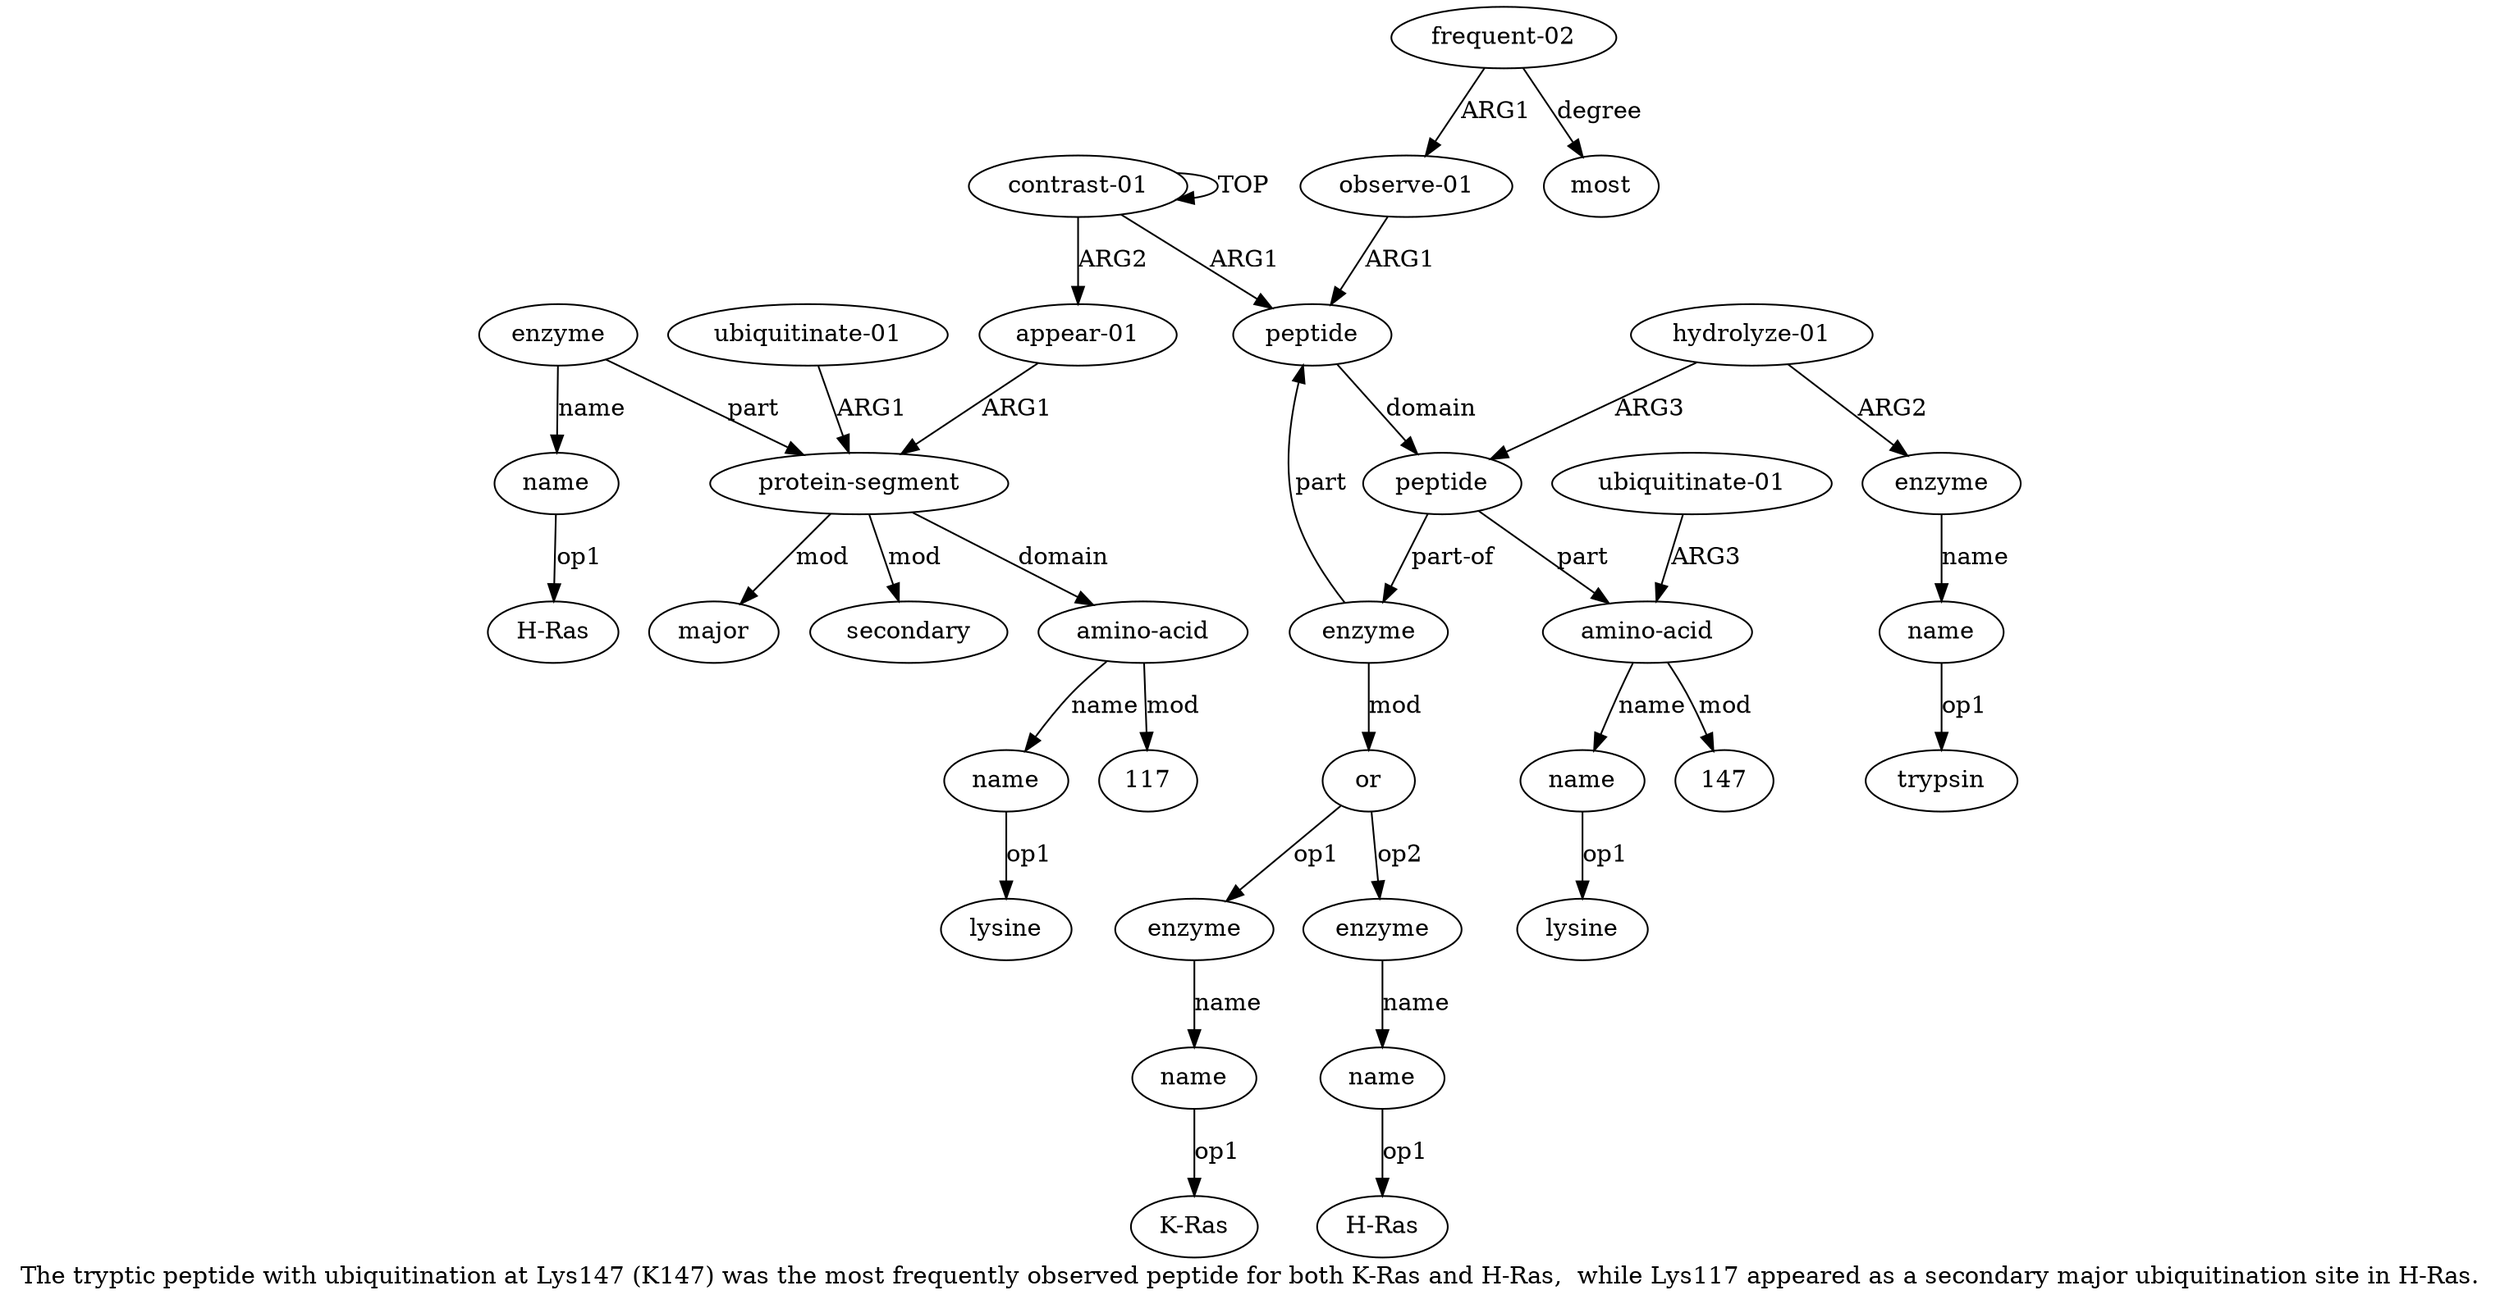 digraph  {
	graph [label="The tryptic peptide with ubiquitination at Lys147 (K147) was the most frequently observed peptide for both K-Ras and H-Ras,  while \
Lys117 appeared as a secondary major ubiquitination site in H-Ras."];
	node [label="\N"];
	a20	 [color=black,
		gold_ind=20,
		gold_label=enzyme,
		label=enzyme,
		test_ind=20,
		test_label=enzyme];
	a21	 [color=black,
		gold_ind=21,
		gold_label=name,
		label=name,
		test_ind=21,
		test_label=name];
	a20 -> a21 [key=0,
	color=black,
	gold_label=name,
	label=name,
	test_label=name];
a19 [color=black,
	gold_ind=19,
	gold_label="protein-segment",
	label="protein-segment",
	test_ind=19,
	test_label="protein-segment"];
a20 -> a19 [key=0,
color=black,
gold_label=part,
label=part,
test_label=part];
"a21 H-Ras" [color=black,
gold_ind=-1,
gold_label="H-Ras",
label="H-Ras",
test_ind=-1,
test_label="H-Ras"];
a21 -> "a21 H-Ras" [key=0,
color=black,
gold_label=op1,
label=op1,
test_label=op1];
a22 [color=black,
gold_ind=22,
gold_label="ubiquitinate-01",
label="ubiquitinate-01",
test_ind=22,
test_label="ubiquitinate-01"];
a22 -> a19 [key=0,
color=black,
gold_label=ARG1,
label=ARG1,
test_label=ARG1];
a23 [color=black,
gold_ind=23,
gold_label=major,
label=major,
test_ind=23,
test_label=major];
a24 [color=black,
gold_ind=24,
gold_label=secondary,
label=secondary,
test_ind=24,
test_label=secondary];
a25 [color=black,
gold_ind=25,
gold_label="amino-acid",
label="amino-acid",
test_ind=25,
test_label="amino-acid"];
a26 [color=black,
gold_ind=26,
gold_label=name,
label=name,
test_ind=26,
test_label=name];
a25 -> a26 [key=0,
color=black,
gold_label=name,
label=name,
test_label=name];
"a25 117" [color=black,
gold_ind=-1,
gold_label=117,
label=117,
test_ind=-1,
test_label=117];
a25 -> "a25 117" [key=0,
color=black,
gold_label=mod,
label=mod,
test_label=mod];
"a26 lysine" [color=black,
gold_ind=-1,
gold_label=lysine,
label=lysine,
test_ind=-1,
test_label=lysine];
a26 -> "a26 lysine" [key=0,
color=black,
gold_label=op1,
label=op1,
test_label=op1];
"a13 lysine" [color=black,
gold_ind=-1,
gold_label=lysine,
label=lysine,
test_ind=-1,
test_label=lysine];
"a10 H-Ras" [color=black,
gold_ind=-1,
gold_label="H-Ras",
label="H-Ras",
test_ind=-1,
test_label="H-Ras"];
"a17 trypsin" [color=black,
gold_ind=-1,
gold_label=trypsin,
label=trypsin,
test_ind=-1,
test_label=trypsin];
a15 [color=black,
gold_ind=15,
gold_label="hydrolyze-01",
label="hydrolyze-01",
test_ind=15,
test_label="hydrolyze-01"];
a16 [color=black,
gold_ind=16,
gold_label=enzyme,
label=enzyme,
test_ind=16,
test_label=enzyme];
a15 -> a16 [key=0,
color=black,
gold_label=ARG2,
label=ARG2,
test_label=ARG2];
a11 [color=black,
gold_ind=11,
gold_label=peptide,
label=peptide,
test_ind=11,
test_label=peptide];
a15 -> a11 [key=0,
color=black,
gold_label=ARG3,
label=ARG3,
test_label=ARG3];
a14 [color=black,
gold_ind=14,
gold_label="ubiquitinate-01",
label="ubiquitinate-01",
test_ind=14,
test_label="ubiquitinate-01"];
a12 [color=black,
gold_ind=12,
gold_label="amino-acid",
label="amino-acid",
test_ind=12,
test_label="amino-acid"];
a14 -> a12 [key=0,
color=black,
gold_label=ARG3,
label=ARG3,
test_label=ARG3];
a17 [color=black,
gold_ind=17,
gold_label=name,
label=name,
test_ind=17,
test_label=name];
a17 -> "a17 trypsin" [key=0,
color=black,
gold_label=op1,
label=op1,
test_label=op1];
a16 -> a17 [key=0,
color=black,
gold_label=name,
label=name,
test_label=name];
a11 -> a12 [key=0,
color=black,
gold_label=part,
label=part,
test_label=part];
a5 [color=black,
gold_ind=5,
gold_label=enzyme,
label=enzyme,
test_ind=5,
test_label=enzyme];
a11 -> a5 [key=0,
color=black,
gold_label="part-of",
label="part-of",
test_label="part-of"];
a10 [color=black,
gold_ind=10,
gold_label=name,
label=name,
test_ind=10,
test_label=name];
a10 -> "a10 H-Ras" [key=0,
color=black,
gold_label=op1,
label=op1,
test_label=op1];
a13 [color=black,
gold_ind=13,
gold_label=name,
label=name,
test_ind=13,
test_label=name];
a13 -> "a13 lysine" [key=0,
color=black,
gold_label=op1,
label=op1,
test_label=op1];
a12 -> a13 [key=0,
color=black,
gold_label=name,
label=name,
test_label=name];
"a12 147" [color=black,
gold_ind=-1,
gold_label=147,
label=147,
test_ind=-1,
test_label=147];
a12 -> "a12 147" [key=0,
color=black,
gold_label=mod,
label=mod,
test_label=mod];
a19 -> a23 [key=0,
color=black,
gold_label=mod,
label=mod,
test_label=mod];
a19 -> a24 [key=0,
color=black,
gold_label=mod,
label=mod,
test_label=mod];
a19 -> a25 [key=0,
color=black,
gold_label=domain,
label=domain,
test_label=domain];
a18 [color=black,
gold_ind=18,
gold_label="appear-01",
label="appear-01",
test_ind=18,
test_label="appear-01"];
a18 -> a19 [key=0,
color=black,
gold_label=ARG1,
label=ARG1,
test_label=ARG1];
a1 [color=black,
gold_ind=1,
gold_label=peptide,
label=peptide,
test_ind=1,
test_label=peptide];
a1 -> a11 [key=0,
color=black,
gold_label=domain,
label=domain,
test_label=domain];
a0 [color=black,
gold_ind=0,
gold_label="contrast-01",
label="contrast-01",
test_ind=0,
test_label="contrast-01"];
a0 -> a18 [key=0,
color=black,
gold_label=ARG2,
label=ARG2,
test_label=ARG2];
a0 -> a1 [key=0,
color=black,
gold_label=ARG1,
label=ARG1,
test_label=ARG1];
a0 -> a0 [key=0,
color=black,
gold_label=TOP,
label=TOP,
test_label=TOP];
a3 [color=black,
gold_ind=3,
gold_label="frequent-02",
label="frequent-02",
test_ind=3,
test_label="frequent-02"];
a2 [color=black,
gold_ind=2,
gold_label="observe-01",
label="observe-01",
test_ind=2,
test_label="observe-01"];
a3 -> a2 [key=0,
color=black,
gold_label=ARG1,
label=ARG1,
test_label=ARG1];
a4 [color=black,
gold_ind=4,
gold_label=most,
label=most,
test_ind=4,
test_label=most];
a3 -> a4 [key=0,
color=black,
gold_label=degree,
label=degree,
test_label=degree];
a2 -> a1 [key=0,
color=black,
gold_label=ARG1,
label=ARG1,
test_label=ARG1];
a5 -> a1 [key=0,
color=black,
gold_label=part,
label=part,
test_label=part];
a6 [color=black,
gold_ind=6,
gold_label=or,
label=or,
test_ind=6,
test_label=or];
a5 -> a6 [key=0,
color=black,
gold_label=mod,
label=mod,
test_label=mod];
a7 [color=black,
gold_ind=7,
gold_label=enzyme,
label=enzyme,
test_ind=7,
test_label=enzyme];
a8 [color=black,
gold_ind=8,
gold_label=name,
label=name,
test_ind=8,
test_label=name];
a7 -> a8 [key=0,
color=black,
gold_label=name,
label=name,
test_label=name];
a6 -> a7 [key=0,
color=black,
gold_label=op1,
label=op1,
test_label=op1];
a9 [color=black,
gold_ind=9,
gold_label=enzyme,
label=enzyme,
test_ind=9,
test_label=enzyme];
a6 -> a9 [key=0,
color=black,
gold_label=op2,
label=op2,
test_label=op2];
a9 -> a10 [key=0,
color=black,
gold_label=name,
label=name,
test_label=name];
"a8 K-Ras" [color=black,
gold_ind=-1,
gold_label="K-Ras",
label="K-Ras",
test_ind=-1,
test_label="K-Ras"];
a8 -> "a8 K-Ras" [key=0,
color=black,
gold_label=op1,
label=op1,
test_label=op1];
}
